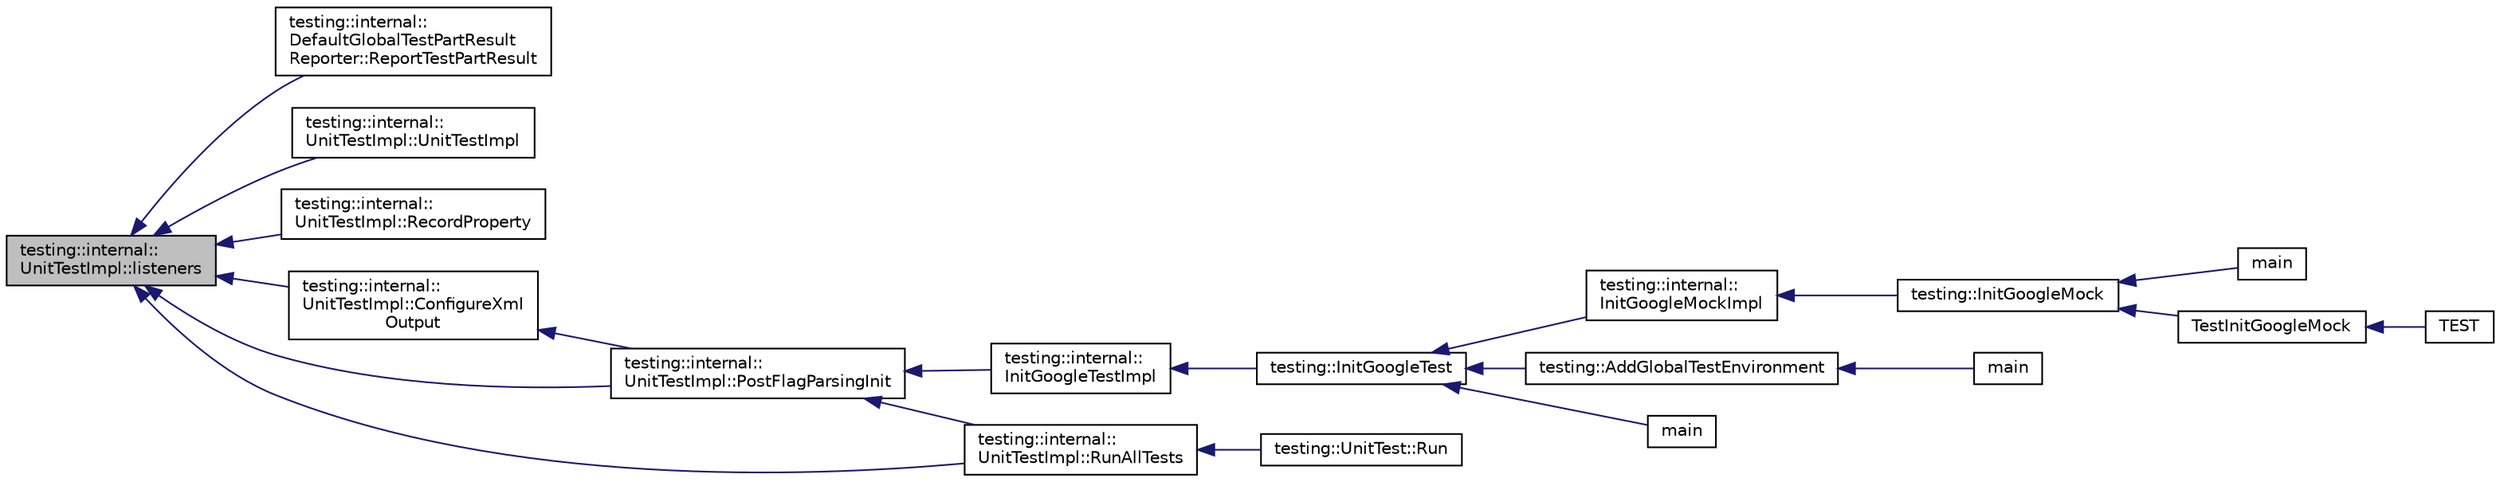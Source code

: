 digraph "testing::internal::UnitTestImpl::listeners"
{
  edge [fontname="Helvetica",fontsize="10",labelfontname="Helvetica",labelfontsize="10"];
  node [fontname="Helvetica",fontsize="10",shape=record];
  rankdir="LR";
  Node230 [label="testing::internal::\lUnitTestImpl::listeners",height=0.2,width=0.4,color="black", fillcolor="grey75", style="filled", fontcolor="black"];
  Node230 -> Node231 [dir="back",color="midnightblue",fontsize="10",style="solid",fontname="Helvetica"];
  Node231 [label="testing::internal::\lDefaultGlobalTestPartResult\lReporter::ReportTestPartResult",height=0.2,width=0.4,color="black", fillcolor="white", style="filled",URL="$d5/d5b/classtesting_1_1internal_1_1_default_global_test_part_result_reporter.html#a6081576a23b964cfecab1e424d8044fc"];
  Node230 -> Node232 [dir="back",color="midnightblue",fontsize="10",style="solid",fontname="Helvetica"];
  Node232 [label="testing::internal::\lUnitTestImpl::UnitTestImpl",height=0.2,width=0.4,color="black", fillcolor="white", style="filled",URL="$d7/dda/classtesting_1_1internal_1_1_unit_test_impl.html#a5fb75faa88ee71f26e16473455b70839"];
  Node230 -> Node233 [dir="back",color="midnightblue",fontsize="10",style="solid",fontname="Helvetica"];
  Node233 [label="testing::internal::\lUnitTestImpl::RecordProperty",height=0.2,width=0.4,color="black", fillcolor="white", style="filled",URL="$d7/dda/classtesting_1_1internal_1_1_unit_test_impl.html#a15e4af4df167d2504decbc8fcc108a6f"];
  Node230 -> Node234 [dir="back",color="midnightblue",fontsize="10",style="solid",fontname="Helvetica"];
  Node234 [label="testing::internal::\lUnitTestImpl::ConfigureXml\lOutput",height=0.2,width=0.4,color="black", fillcolor="white", style="filled",URL="$d7/dda/classtesting_1_1internal_1_1_unit_test_impl.html#a21cd7b2928de03a55b5252f29dd5ae6d"];
  Node234 -> Node235 [dir="back",color="midnightblue",fontsize="10",style="solid",fontname="Helvetica"];
  Node235 [label="testing::internal::\lUnitTestImpl::PostFlagParsingInit",height=0.2,width=0.4,color="black", fillcolor="white", style="filled",URL="$d7/dda/classtesting_1_1internal_1_1_unit_test_impl.html#a772894193104b1b2516f16e6ff813168"];
  Node235 -> Node236 [dir="back",color="midnightblue",fontsize="10",style="solid",fontname="Helvetica"];
  Node236 [label="testing::internal::\lUnitTestImpl::RunAllTests",height=0.2,width=0.4,color="black", fillcolor="white", style="filled",URL="$d7/dda/classtesting_1_1internal_1_1_unit_test_impl.html#a1fb6be9971f4768c4136a05aa9e7e375"];
  Node236 -> Node237 [dir="back",color="midnightblue",fontsize="10",style="solid",fontname="Helvetica"];
  Node237 [label="testing::UnitTest::Run",height=0.2,width=0.4,color="black", fillcolor="white", style="filled",URL="$d7/d47/classtesting_1_1_unit_test.html#a2febc800536b44500565f4c423f359d3"];
  Node235 -> Node238 [dir="back",color="midnightblue",fontsize="10",style="solid",fontname="Helvetica"];
  Node238 [label="testing::internal::\lInitGoogleTestImpl",height=0.2,width=0.4,color="black", fillcolor="white", style="filled",URL="$d0/da7/namespacetesting_1_1internal.html#ac3c6fa93391768aa91c6238b31aaeeb5"];
  Node238 -> Node239 [dir="back",color="midnightblue",fontsize="10",style="solid",fontname="Helvetica"];
  Node239 [label="testing::InitGoogleTest",height=0.2,width=0.4,color="black", fillcolor="white", style="filled",URL="$d0/d75/namespacetesting.html#afd726ae08c9bd16dc52f78c822d9946b"];
  Node239 -> Node240 [dir="back",color="midnightblue",fontsize="10",style="solid",fontname="Helvetica"];
  Node240 [label="testing::internal::\lInitGoogleMockImpl",height=0.2,width=0.4,color="black", fillcolor="white", style="filled",URL="$d0/da7/namespacetesting_1_1internal.html#a3823844199df88af9493026031cf7744"];
  Node240 -> Node241 [dir="back",color="midnightblue",fontsize="10",style="solid",fontname="Helvetica"];
  Node241 [label="testing::InitGoogleMock",height=0.2,width=0.4,color="black", fillcolor="white", style="filled",URL="$d0/d75/namespacetesting.html#a32b1c6db9ba5133ccabfa67616b3c041"];
  Node241 -> Node242 [dir="back",color="midnightblue",fontsize="10",style="solid",fontname="Helvetica"];
  Node242 [label="main",height=0.2,width=0.4,color="black", fillcolor="white", style="filled",URL="$dd/d93/gmock__main_8cc.html#a7f83bdc516d2cb86e20235d94ddf055a"];
  Node241 -> Node243 [dir="back",color="midnightblue",fontsize="10",style="solid",fontname="Helvetica"];
  Node243 [label="TestInitGoogleMock",height=0.2,width=0.4,color="black", fillcolor="white", style="filled",URL="$d0/d02/gmock__test_8cc.html#ac9c8ae8722c330d47f75dee43fb8ab78"];
  Node243 -> Node244 [dir="back",color="midnightblue",fontsize="10",style="solid",fontname="Helvetica"];
  Node244 [label="TEST",height=0.2,width=0.4,color="black", fillcolor="white", style="filled",URL="$d0/d02/gmock__test_8cc.html#a7c86c6c98b72e903135c1b01370a13f3"];
  Node239 -> Node245 [dir="back",color="midnightblue",fontsize="10",style="solid",fontname="Helvetica"];
  Node245 [label="testing::AddGlobalTestEnvironment",height=0.2,width=0.4,color="black", fillcolor="white", style="filled",URL="$d0/d75/namespacetesting.html#a460d7b998622e332392c1e00be3a60d5"];
  Node245 -> Node246 [dir="back",color="midnightblue",fontsize="10",style="solid",fontname="Helvetica"];
  Node246 [label="main",height=0.2,width=0.4,color="black", fillcolor="white", style="filled",URL="$de/d83/gtest-listener__test_8cc.html#a3c04138a5bfe5d72780bb7e82a18e627"];
  Node239 -> Node247 [dir="back",color="midnightblue",fontsize="10",style="solid",fontname="Helvetica"];
  Node247 [label="main",height=0.2,width=0.4,color="black", fillcolor="white", style="filled",URL="$de/d85/sample10__unittest_8cc.html#a3c04138a5bfe5d72780bb7e82a18e627"];
  Node230 -> Node235 [dir="back",color="midnightblue",fontsize="10",style="solid",fontname="Helvetica"];
  Node230 -> Node236 [dir="back",color="midnightblue",fontsize="10",style="solid",fontname="Helvetica"];
}
